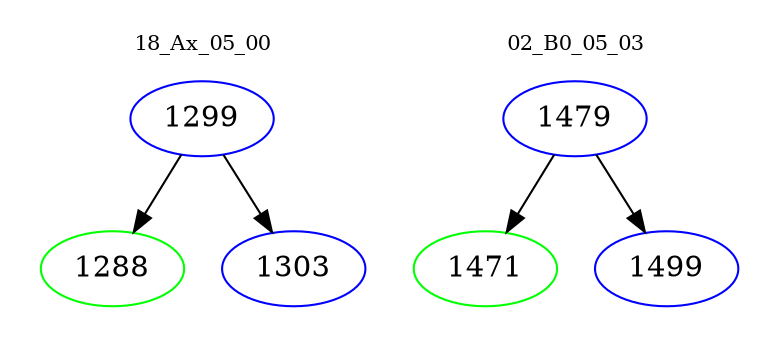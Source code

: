 digraph{
subgraph cluster_0 {
color = white
label = "18_Ax_05_00";
fontsize=10;
T0_1299 [label="1299", color="blue"]
T0_1299 -> T0_1288 [color="black"]
T0_1288 [label="1288", color="green"]
T0_1299 -> T0_1303 [color="black"]
T0_1303 [label="1303", color="blue"]
}
subgraph cluster_1 {
color = white
label = "02_B0_05_03";
fontsize=10;
T1_1479 [label="1479", color="blue"]
T1_1479 -> T1_1471 [color="black"]
T1_1471 [label="1471", color="green"]
T1_1479 -> T1_1499 [color="black"]
T1_1499 [label="1499", color="blue"]
}
}
